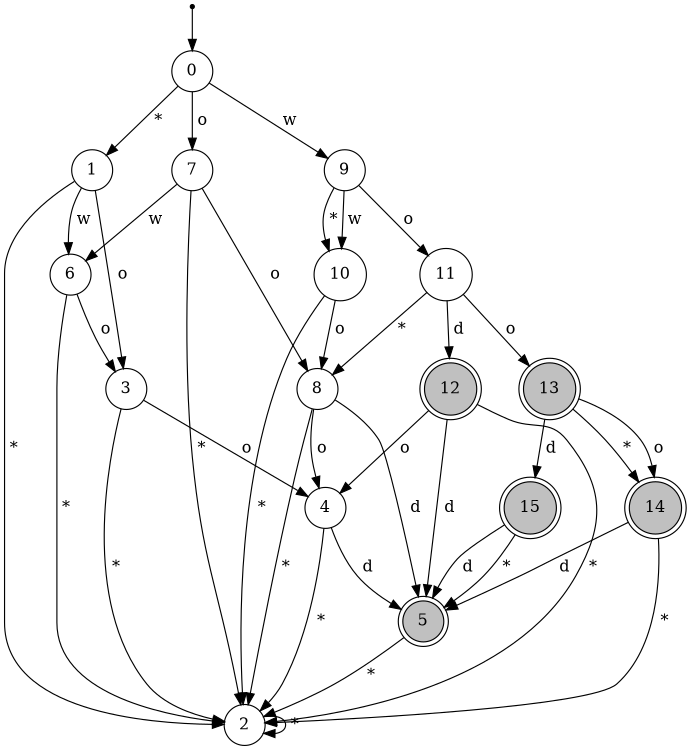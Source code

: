 digraph G {
	rankdir=TB;
	size="8,5"
	node [shape = doublecircle];
	5 [style=filled fillcolor=gray];
	12 [style=filled fillcolor=gray];
	13 [style=filled fillcolor=gray];
	14 [style=filled fillcolor=gray];
	15 [style=filled fillcolor=gray];
	node [shape = circle];
ini [shape=point];
ini -> 0;
	2 -> 2 [label=" * "];
	1 -> 2 [label=" * "];
	3 -> 2 [label=" * "];
	4 -> 2 [label=" * "];
	5 -> 2 [label=" * "];
	4 -> 5 [label=" d "];
	3 -> 4 [label=" o "];
	1 -> 3 [label=" o "];
	6 -> 2 [label=" * "];
	6 -> 3 [label=" o "];
	1 -> 6 [label=" w "];
	0 -> 1 [label=" * "];
	7 -> 2 [label=" * "];
	8 -> 2 [label=" * "];
	8 -> 5 [label=" d "];
	8 -> 4 [label=" o "];
	7 -> 8 [label=" o "];
	7 -> 6 [label=" w "];
	0 -> 7 [label=" o "];
	10 -> 2 [label=" * "];
	10 -> 8 [label=" o "];
	9 -> 10 [label=" * "];
	11 -> 8 [label=" * "];
	12 -> 2 [label=" * "];
	12 -> 5 [label=" d "];
	12 -> 4 [label=" o "];
	11 -> 12 [label=" d "];
	14 -> 2 [label=" * "];
	14 -> 5 [label=" d "];
	13 -> 14 [label=" * "];
	15 -> 5 [label=" * "];
	15 -> 5 [label=" d "];
	13 -> 15 [label=" d "];
	13 -> 14 [label=" o "];
	11 -> 13 [label=" o "];
	9 -> 11 [label=" o "];
	9 -> 10 [label=" w "];
	0 -> 9 [label=" w "];
}
